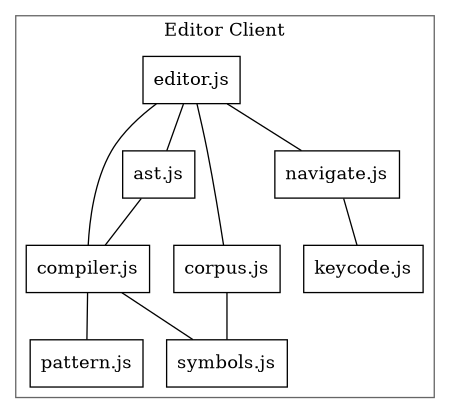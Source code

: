 digraph G {
    overlap=false;
    compound=true;
    size="3,3";
    node [shape=box];
    edge [dir=none];

    subgraph cluster_main {

        compiler [label="compiler.js"];
        ast [label="ast.js"];
        corpus [label="corpus.js"];
        navigate [label="navigate.js"];
        editor [label="editor.js"];
        pattern [label="pattern.js"];
        symbols [label="symbols.js"];
        keycode [label="keycode.js"];

        compiler -> symbols;
        compiler -> pattern;

        ast -> compiler;

        corpus -> symbols;

        navigate -> keycode;

        editor -> compiler;
        editor -> ast;
        editor -> corpus;
        editor -> navigate;

        color = "#666666";
        label = "Editor Client";
        labelloc = "t";
    }

    //subgraph cluster_platform {
    //    rank = max;
    //    test;
    //    log;
    //
    //    symbols -> test [ltail=cluster_main];
    //    symbols -> log [ltail=cluster_main];
    //
    //    color = none;
    //}
}
